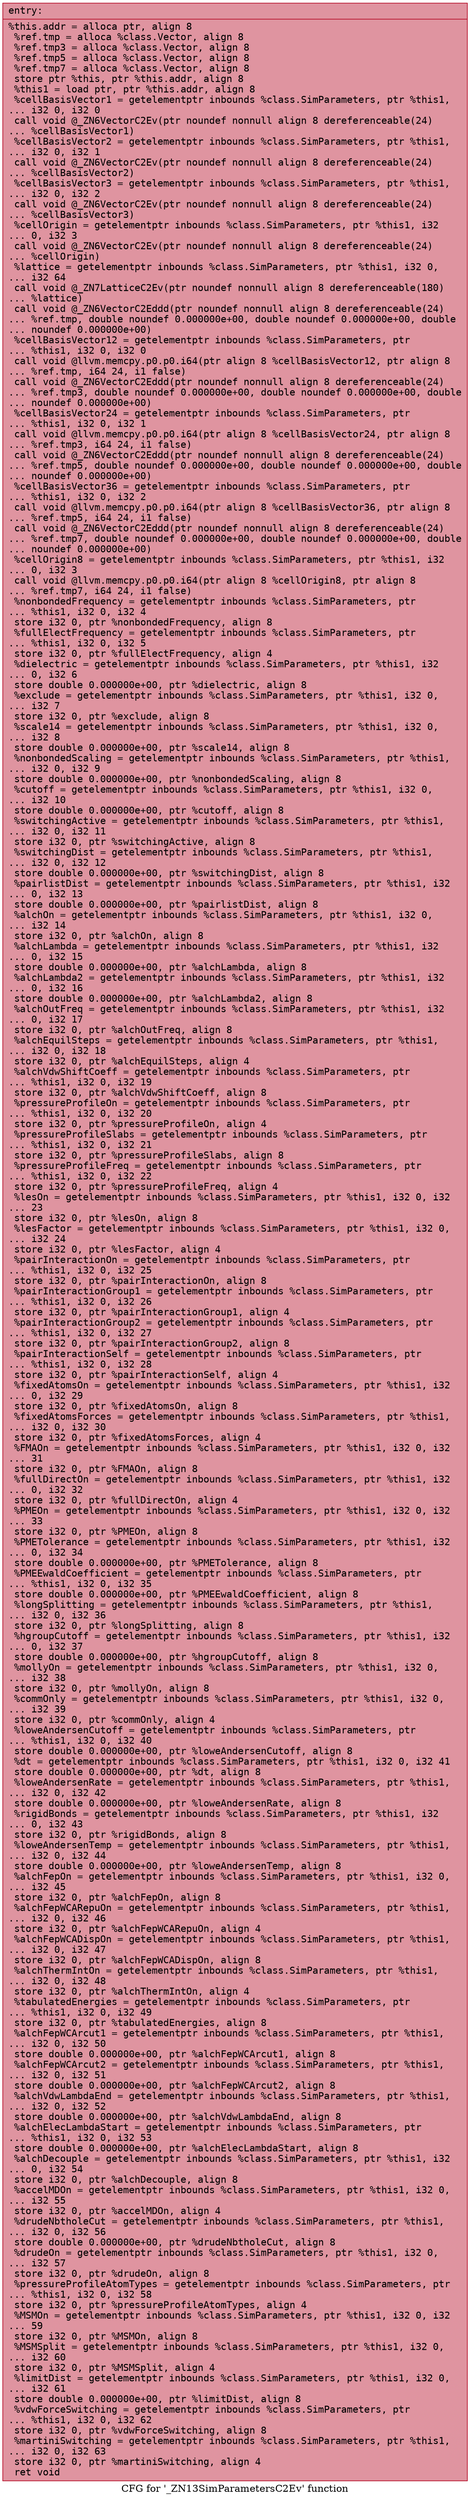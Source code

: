 digraph "CFG for '_ZN13SimParametersC2Ev' function" {
	label="CFG for '_ZN13SimParametersC2Ev' function";

	Node0x55f4dae64b60 [shape=record,color="#b70d28ff", style=filled, fillcolor="#b70d2870" fontname="Courier",label="{entry:\l|  %this.addr = alloca ptr, align 8\l  %ref.tmp = alloca %class.Vector, align 8\l  %ref.tmp3 = alloca %class.Vector, align 8\l  %ref.tmp5 = alloca %class.Vector, align 8\l  %ref.tmp7 = alloca %class.Vector, align 8\l  store ptr %this, ptr %this.addr, align 8\l  %this1 = load ptr, ptr %this.addr, align 8\l  %cellBasisVector1 = getelementptr inbounds %class.SimParameters, ptr %this1,\l... i32 0, i32 0\l  call void @_ZN6VectorC2Ev(ptr noundef nonnull align 8 dereferenceable(24)\l... %cellBasisVector1)\l  %cellBasisVector2 = getelementptr inbounds %class.SimParameters, ptr %this1,\l... i32 0, i32 1\l  call void @_ZN6VectorC2Ev(ptr noundef nonnull align 8 dereferenceable(24)\l... %cellBasisVector2)\l  %cellBasisVector3 = getelementptr inbounds %class.SimParameters, ptr %this1,\l... i32 0, i32 2\l  call void @_ZN6VectorC2Ev(ptr noundef nonnull align 8 dereferenceable(24)\l... %cellBasisVector3)\l  %cellOrigin = getelementptr inbounds %class.SimParameters, ptr %this1, i32\l... 0, i32 3\l  call void @_ZN6VectorC2Ev(ptr noundef nonnull align 8 dereferenceable(24)\l... %cellOrigin)\l  %lattice = getelementptr inbounds %class.SimParameters, ptr %this1, i32 0,\l... i32 64\l  call void @_ZN7LatticeC2Ev(ptr noundef nonnull align 8 dereferenceable(180)\l... %lattice)\l  call void @_ZN6VectorC2Eddd(ptr noundef nonnull align 8 dereferenceable(24)\l... %ref.tmp, double noundef 0.000000e+00, double noundef 0.000000e+00, double\l... noundef 0.000000e+00)\l  %cellBasisVector12 = getelementptr inbounds %class.SimParameters, ptr\l... %this1, i32 0, i32 0\l  call void @llvm.memcpy.p0.p0.i64(ptr align 8 %cellBasisVector12, ptr align 8\l... %ref.tmp, i64 24, i1 false)\l  call void @_ZN6VectorC2Eddd(ptr noundef nonnull align 8 dereferenceable(24)\l... %ref.tmp3, double noundef 0.000000e+00, double noundef 0.000000e+00, double\l... noundef 0.000000e+00)\l  %cellBasisVector24 = getelementptr inbounds %class.SimParameters, ptr\l... %this1, i32 0, i32 1\l  call void @llvm.memcpy.p0.p0.i64(ptr align 8 %cellBasisVector24, ptr align 8\l... %ref.tmp3, i64 24, i1 false)\l  call void @_ZN6VectorC2Eddd(ptr noundef nonnull align 8 dereferenceable(24)\l... %ref.tmp5, double noundef 0.000000e+00, double noundef 0.000000e+00, double\l... noundef 0.000000e+00)\l  %cellBasisVector36 = getelementptr inbounds %class.SimParameters, ptr\l... %this1, i32 0, i32 2\l  call void @llvm.memcpy.p0.p0.i64(ptr align 8 %cellBasisVector36, ptr align 8\l... %ref.tmp5, i64 24, i1 false)\l  call void @_ZN6VectorC2Eddd(ptr noundef nonnull align 8 dereferenceable(24)\l... %ref.tmp7, double noundef 0.000000e+00, double noundef 0.000000e+00, double\l... noundef 0.000000e+00)\l  %cellOrigin8 = getelementptr inbounds %class.SimParameters, ptr %this1, i32\l... 0, i32 3\l  call void @llvm.memcpy.p0.p0.i64(ptr align 8 %cellOrigin8, ptr align 8\l... %ref.tmp7, i64 24, i1 false)\l  %nonbondedFrequency = getelementptr inbounds %class.SimParameters, ptr\l... %this1, i32 0, i32 4\l  store i32 0, ptr %nonbondedFrequency, align 8\l  %fullElectFrequency = getelementptr inbounds %class.SimParameters, ptr\l... %this1, i32 0, i32 5\l  store i32 0, ptr %fullElectFrequency, align 4\l  %dielectric = getelementptr inbounds %class.SimParameters, ptr %this1, i32\l... 0, i32 6\l  store double 0.000000e+00, ptr %dielectric, align 8\l  %exclude = getelementptr inbounds %class.SimParameters, ptr %this1, i32 0,\l... i32 7\l  store i32 0, ptr %exclude, align 8\l  %scale14 = getelementptr inbounds %class.SimParameters, ptr %this1, i32 0,\l... i32 8\l  store double 0.000000e+00, ptr %scale14, align 8\l  %nonbondedScaling = getelementptr inbounds %class.SimParameters, ptr %this1,\l... i32 0, i32 9\l  store double 0.000000e+00, ptr %nonbondedScaling, align 8\l  %cutoff = getelementptr inbounds %class.SimParameters, ptr %this1, i32 0,\l... i32 10\l  store double 0.000000e+00, ptr %cutoff, align 8\l  %switchingActive = getelementptr inbounds %class.SimParameters, ptr %this1,\l... i32 0, i32 11\l  store i32 0, ptr %switchingActive, align 8\l  %switchingDist = getelementptr inbounds %class.SimParameters, ptr %this1,\l... i32 0, i32 12\l  store double 0.000000e+00, ptr %switchingDist, align 8\l  %pairlistDist = getelementptr inbounds %class.SimParameters, ptr %this1, i32\l... 0, i32 13\l  store double 0.000000e+00, ptr %pairlistDist, align 8\l  %alchOn = getelementptr inbounds %class.SimParameters, ptr %this1, i32 0,\l... i32 14\l  store i32 0, ptr %alchOn, align 8\l  %alchLambda = getelementptr inbounds %class.SimParameters, ptr %this1, i32\l... 0, i32 15\l  store double 0.000000e+00, ptr %alchLambda, align 8\l  %alchLambda2 = getelementptr inbounds %class.SimParameters, ptr %this1, i32\l... 0, i32 16\l  store double 0.000000e+00, ptr %alchLambda2, align 8\l  %alchOutFreq = getelementptr inbounds %class.SimParameters, ptr %this1, i32\l... 0, i32 17\l  store i32 0, ptr %alchOutFreq, align 8\l  %alchEquilSteps = getelementptr inbounds %class.SimParameters, ptr %this1,\l... i32 0, i32 18\l  store i32 0, ptr %alchEquilSteps, align 4\l  %alchVdwShiftCoeff = getelementptr inbounds %class.SimParameters, ptr\l... %this1, i32 0, i32 19\l  store i32 0, ptr %alchVdwShiftCoeff, align 8\l  %pressureProfileOn = getelementptr inbounds %class.SimParameters, ptr\l... %this1, i32 0, i32 20\l  store i32 0, ptr %pressureProfileOn, align 4\l  %pressureProfileSlabs = getelementptr inbounds %class.SimParameters, ptr\l... %this1, i32 0, i32 21\l  store i32 0, ptr %pressureProfileSlabs, align 8\l  %pressureProfileFreq = getelementptr inbounds %class.SimParameters, ptr\l... %this1, i32 0, i32 22\l  store i32 0, ptr %pressureProfileFreq, align 4\l  %lesOn = getelementptr inbounds %class.SimParameters, ptr %this1, i32 0, i32\l... 23\l  store i32 0, ptr %lesOn, align 8\l  %lesFactor = getelementptr inbounds %class.SimParameters, ptr %this1, i32 0,\l... i32 24\l  store i32 0, ptr %lesFactor, align 4\l  %pairInteractionOn = getelementptr inbounds %class.SimParameters, ptr\l... %this1, i32 0, i32 25\l  store i32 0, ptr %pairInteractionOn, align 8\l  %pairInteractionGroup1 = getelementptr inbounds %class.SimParameters, ptr\l... %this1, i32 0, i32 26\l  store i32 0, ptr %pairInteractionGroup1, align 4\l  %pairInteractionGroup2 = getelementptr inbounds %class.SimParameters, ptr\l... %this1, i32 0, i32 27\l  store i32 0, ptr %pairInteractionGroup2, align 8\l  %pairInteractionSelf = getelementptr inbounds %class.SimParameters, ptr\l... %this1, i32 0, i32 28\l  store i32 0, ptr %pairInteractionSelf, align 4\l  %fixedAtomsOn = getelementptr inbounds %class.SimParameters, ptr %this1, i32\l... 0, i32 29\l  store i32 0, ptr %fixedAtomsOn, align 8\l  %fixedAtomsForces = getelementptr inbounds %class.SimParameters, ptr %this1,\l... i32 0, i32 30\l  store i32 0, ptr %fixedAtomsForces, align 4\l  %FMAOn = getelementptr inbounds %class.SimParameters, ptr %this1, i32 0, i32\l... 31\l  store i32 0, ptr %FMAOn, align 8\l  %fullDirectOn = getelementptr inbounds %class.SimParameters, ptr %this1, i32\l... 0, i32 32\l  store i32 0, ptr %fullDirectOn, align 4\l  %PMEOn = getelementptr inbounds %class.SimParameters, ptr %this1, i32 0, i32\l... 33\l  store i32 0, ptr %PMEOn, align 8\l  %PMETolerance = getelementptr inbounds %class.SimParameters, ptr %this1, i32\l... 0, i32 34\l  store double 0.000000e+00, ptr %PMETolerance, align 8\l  %PMEEwaldCoefficient = getelementptr inbounds %class.SimParameters, ptr\l... %this1, i32 0, i32 35\l  store double 0.000000e+00, ptr %PMEEwaldCoefficient, align 8\l  %longSplitting = getelementptr inbounds %class.SimParameters, ptr %this1,\l... i32 0, i32 36\l  store i32 0, ptr %longSplitting, align 8\l  %hgroupCutoff = getelementptr inbounds %class.SimParameters, ptr %this1, i32\l... 0, i32 37\l  store double 0.000000e+00, ptr %hgroupCutoff, align 8\l  %mollyOn = getelementptr inbounds %class.SimParameters, ptr %this1, i32 0,\l... i32 38\l  store i32 0, ptr %mollyOn, align 8\l  %commOnly = getelementptr inbounds %class.SimParameters, ptr %this1, i32 0,\l... i32 39\l  store i32 0, ptr %commOnly, align 4\l  %loweAndersenCutoff = getelementptr inbounds %class.SimParameters, ptr\l... %this1, i32 0, i32 40\l  store double 0.000000e+00, ptr %loweAndersenCutoff, align 8\l  %dt = getelementptr inbounds %class.SimParameters, ptr %this1, i32 0, i32 41\l  store double 0.000000e+00, ptr %dt, align 8\l  %loweAndersenRate = getelementptr inbounds %class.SimParameters, ptr %this1,\l... i32 0, i32 42\l  store double 0.000000e+00, ptr %loweAndersenRate, align 8\l  %rigidBonds = getelementptr inbounds %class.SimParameters, ptr %this1, i32\l... 0, i32 43\l  store i32 0, ptr %rigidBonds, align 8\l  %loweAndersenTemp = getelementptr inbounds %class.SimParameters, ptr %this1,\l... i32 0, i32 44\l  store double 0.000000e+00, ptr %loweAndersenTemp, align 8\l  %alchFepOn = getelementptr inbounds %class.SimParameters, ptr %this1, i32 0,\l... i32 45\l  store i32 0, ptr %alchFepOn, align 8\l  %alchFepWCARepuOn = getelementptr inbounds %class.SimParameters, ptr %this1,\l... i32 0, i32 46\l  store i32 0, ptr %alchFepWCARepuOn, align 4\l  %alchFepWCADispOn = getelementptr inbounds %class.SimParameters, ptr %this1,\l... i32 0, i32 47\l  store i32 0, ptr %alchFepWCADispOn, align 8\l  %alchThermIntOn = getelementptr inbounds %class.SimParameters, ptr %this1,\l... i32 0, i32 48\l  store i32 0, ptr %alchThermIntOn, align 4\l  %tabulatedEnergies = getelementptr inbounds %class.SimParameters, ptr\l... %this1, i32 0, i32 49\l  store i32 0, ptr %tabulatedEnergies, align 8\l  %alchFepWCArcut1 = getelementptr inbounds %class.SimParameters, ptr %this1,\l... i32 0, i32 50\l  store double 0.000000e+00, ptr %alchFepWCArcut1, align 8\l  %alchFepWCArcut2 = getelementptr inbounds %class.SimParameters, ptr %this1,\l... i32 0, i32 51\l  store double 0.000000e+00, ptr %alchFepWCArcut2, align 8\l  %alchVdwLambdaEnd = getelementptr inbounds %class.SimParameters, ptr %this1,\l... i32 0, i32 52\l  store double 0.000000e+00, ptr %alchVdwLambdaEnd, align 8\l  %alchElecLambdaStart = getelementptr inbounds %class.SimParameters, ptr\l... %this1, i32 0, i32 53\l  store double 0.000000e+00, ptr %alchElecLambdaStart, align 8\l  %alchDecouple = getelementptr inbounds %class.SimParameters, ptr %this1, i32\l... 0, i32 54\l  store i32 0, ptr %alchDecouple, align 8\l  %accelMDOn = getelementptr inbounds %class.SimParameters, ptr %this1, i32 0,\l... i32 55\l  store i32 0, ptr %accelMDOn, align 4\l  %drudeNbtholeCut = getelementptr inbounds %class.SimParameters, ptr %this1,\l... i32 0, i32 56\l  store double 0.000000e+00, ptr %drudeNbtholeCut, align 8\l  %drudeOn = getelementptr inbounds %class.SimParameters, ptr %this1, i32 0,\l... i32 57\l  store i32 0, ptr %drudeOn, align 8\l  %pressureProfileAtomTypes = getelementptr inbounds %class.SimParameters, ptr\l... %this1, i32 0, i32 58\l  store i32 0, ptr %pressureProfileAtomTypes, align 4\l  %MSMOn = getelementptr inbounds %class.SimParameters, ptr %this1, i32 0, i32\l... 59\l  store i32 0, ptr %MSMOn, align 8\l  %MSMSplit = getelementptr inbounds %class.SimParameters, ptr %this1, i32 0,\l... i32 60\l  store i32 0, ptr %MSMSplit, align 4\l  %limitDist = getelementptr inbounds %class.SimParameters, ptr %this1, i32 0,\l... i32 61\l  store double 0.000000e+00, ptr %limitDist, align 8\l  %vdwForceSwitching = getelementptr inbounds %class.SimParameters, ptr\l... %this1, i32 0, i32 62\l  store i32 0, ptr %vdwForceSwitching, align 8\l  %martiniSwitching = getelementptr inbounds %class.SimParameters, ptr %this1,\l... i32 0, i32 63\l  store i32 0, ptr %martiniSwitching, align 4\l  ret void\l}"];
}

